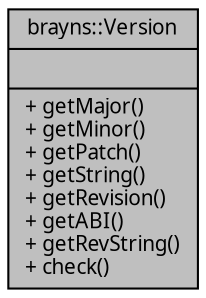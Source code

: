 digraph "brayns::Version"
{
  edge [fontname="Sans",fontsize="10",labelfontname="Sans",labelfontsize="10"];
  node [fontname="Sans",fontsize="10",shape=record];
  Node1 [label="{brayns::Version\n||+ getMajor()\l+ getMinor()\l+ getPatch()\l+ getString()\l+ getRevision()\l+ getABI()\l+ getRevString()\l+ check()\l}",height=0.2,width=0.4,color="black", fillcolor="grey75", style="filled" fontcolor="black"];
}
